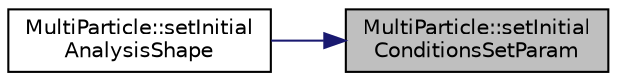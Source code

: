 digraph "MultiParticle::setInitialConditionsSetParam"
{
 // LATEX_PDF_SIZE
  edge [fontname="Helvetica",fontsize="10",labelfontname="Helvetica",labelfontsize="10"];
  node [fontname="Helvetica",fontsize="10",shape=record];
  rankdir="RL";
  Node1 [label="MultiParticle::setInitial\lConditionsSetParam",height=0.2,width=0.4,color="black", fillcolor="grey75", style="filled", fontcolor="black",tooltip="初期値が既知である値を代入する"];
  Node1 -> Node2 [dir="back",color="midnightblue",fontsize="10",style="solid"];
  Node2 [label="MultiParticle::setInitial\lAnalysisShape",height=0.2,width=0.4,color="black", fillcolor="white", style="filled",URL="$classMultiParticle.html#a640a6b12bc2ffcfc31f8d87f4c7da574",tooltip="set particle and flag depend shape"];
}
